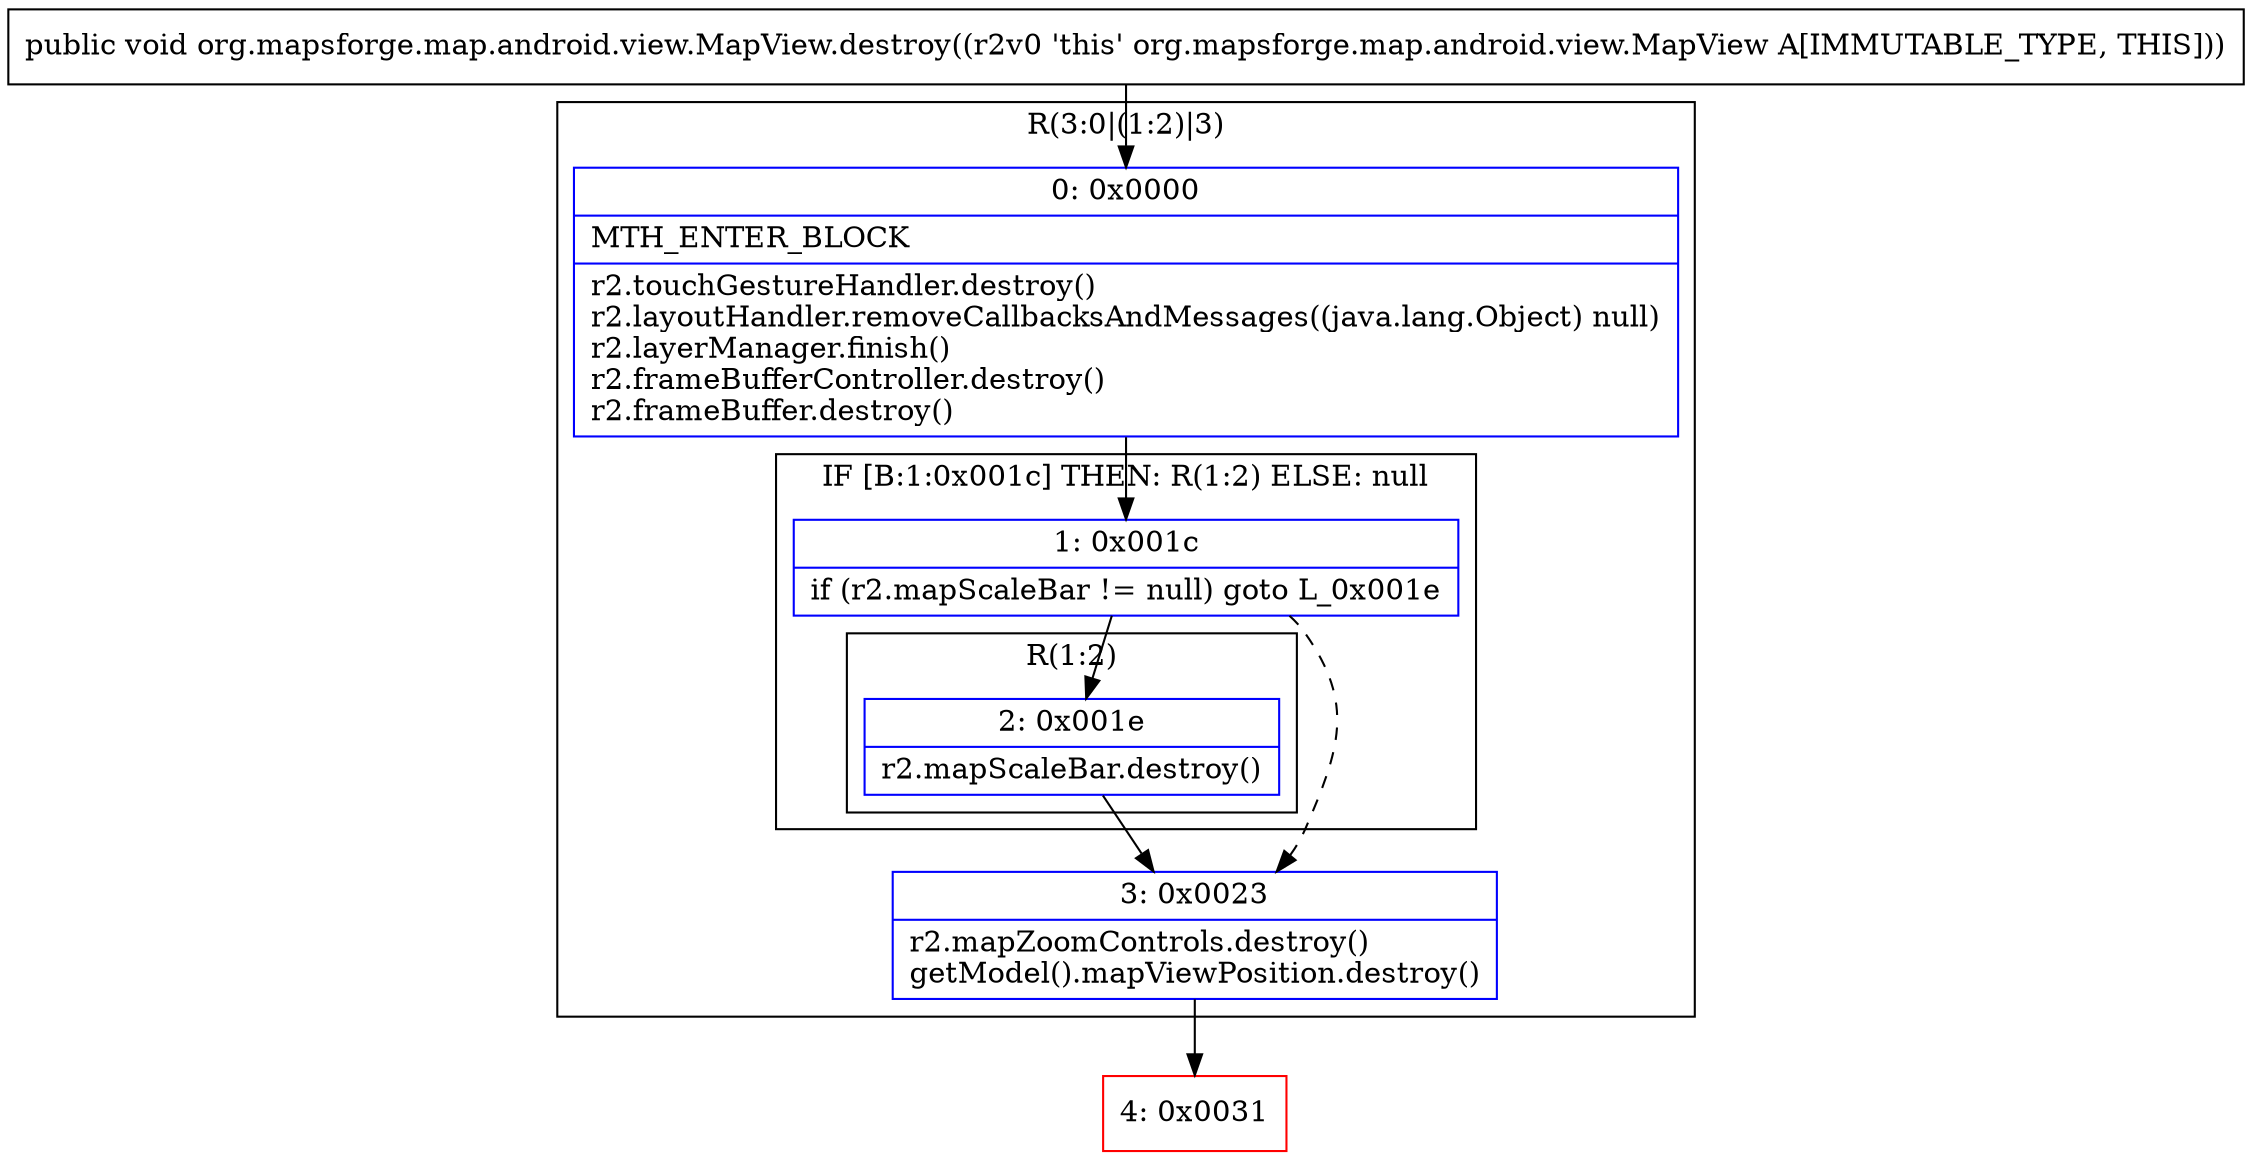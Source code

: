 digraph "CFG fororg.mapsforge.map.android.view.MapView.destroy()V" {
subgraph cluster_Region_114865734 {
label = "R(3:0|(1:2)|3)";
node [shape=record,color=blue];
Node_0 [shape=record,label="{0\:\ 0x0000|MTH_ENTER_BLOCK\l|r2.touchGestureHandler.destroy()\lr2.layoutHandler.removeCallbacksAndMessages((java.lang.Object) null)\lr2.layerManager.finish()\lr2.frameBufferController.destroy()\lr2.frameBuffer.destroy()\l}"];
subgraph cluster_IfRegion_830897155 {
label = "IF [B:1:0x001c] THEN: R(1:2) ELSE: null";
node [shape=record,color=blue];
Node_1 [shape=record,label="{1\:\ 0x001c|if (r2.mapScaleBar != null) goto L_0x001e\l}"];
subgraph cluster_Region_1082977804 {
label = "R(1:2)";
node [shape=record,color=blue];
Node_2 [shape=record,label="{2\:\ 0x001e|r2.mapScaleBar.destroy()\l}"];
}
}
Node_3 [shape=record,label="{3\:\ 0x0023|r2.mapZoomControls.destroy()\lgetModel().mapViewPosition.destroy()\l}"];
}
Node_4 [shape=record,color=red,label="{4\:\ 0x0031}"];
MethodNode[shape=record,label="{public void org.mapsforge.map.android.view.MapView.destroy((r2v0 'this' org.mapsforge.map.android.view.MapView A[IMMUTABLE_TYPE, THIS])) }"];
MethodNode -> Node_0;
Node_0 -> Node_1;
Node_1 -> Node_2;
Node_1 -> Node_3[style=dashed];
Node_2 -> Node_3;
Node_3 -> Node_4;
}


